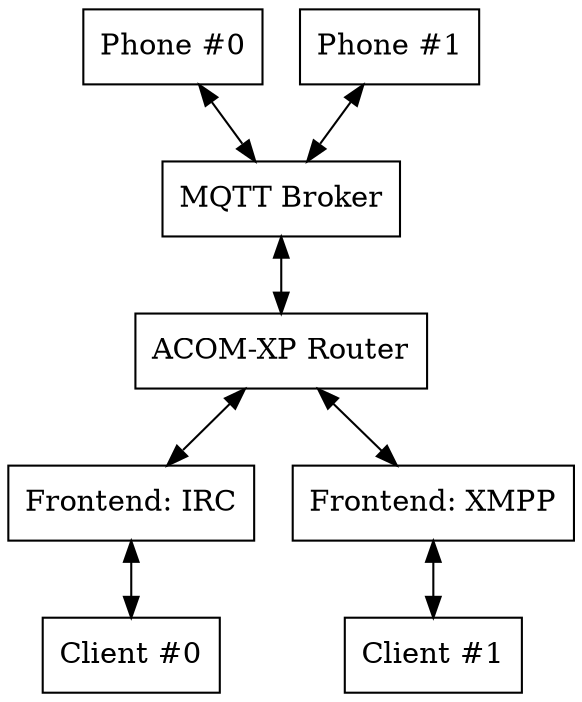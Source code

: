 digraph Router {
    phone0 [shape=record,label="Phone #0"];
    
    phone1 [shape=record,label="Phone #1"];
    
    broker [shape=record,label="MQTT Broker"];

    router [shape=record,label="ACOM-XP Router"];

    frt_irc [shape=record,label="Frontend: IRC"];
    frt_xmpp [shape=record,label="Frontend: XMPP"];

    phone0 -> broker [dir="both"];
    phone1 -> broker [dir="both"];
    broker -> router [dir="both"];

    router -> frt_irc [dir="both"];
    router -> frt_xmpp [dir="both"];

    client0 [shape=record,label="Client #0"];
    client1 [shape=record,label="Client #1"];

    frt_irc -> client0 [dir="both"];
    frt_xmpp -> client1 [dir="both"];
}
